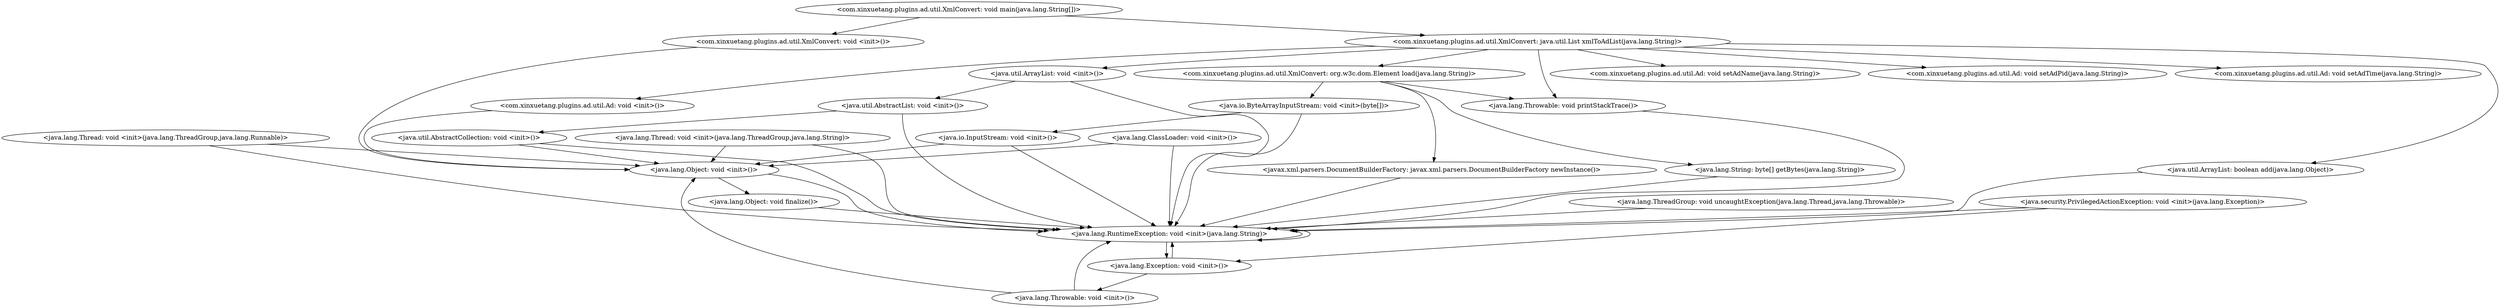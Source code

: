 digraph CallGraph {
"<com.xinxuetang.plugins.ad.util.XmlConvert: void main(java.lang.String[])>" -> "<com.xinxuetang.plugins.ad.util.XmlConvert: void <init>()>";
"<java.lang.ThreadGroup: void uncaughtException(java.lang.Thread,java.lang.Throwable)>" -> "<java.lang.RuntimeException: void <init>(java.lang.String)>";
"<java.lang.ClassLoader: void <init>()>" -> "<java.lang.Object: void <init>()>";
"<java.lang.ClassLoader: void <init>()>" -> "<java.lang.RuntimeException: void <init>(java.lang.String)>";
"<java.security.PrivilegedActionException: void <init>(java.lang.Exception)>" -> "<java.lang.Exception: void <init>()>";
"<java.security.PrivilegedActionException: void <init>(java.lang.Exception)>" -> "<java.lang.RuntimeException: void <init>(java.lang.String)>";
"<java.lang.Thread: void <init>(java.lang.ThreadGroup,java.lang.Runnable)>" -> "<java.lang.Object: void <init>()>";
"<java.lang.Thread: void <init>(java.lang.ThreadGroup,java.lang.Runnable)>" -> "<java.lang.RuntimeException: void <init>(java.lang.String)>";
"<java.lang.Thread: void <init>(java.lang.ThreadGroup,java.lang.String)>" -> "<java.lang.Object: void <init>()>";
"<java.lang.Thread: void <init>(java.lang.ThreadGroup,java.lang.String)>" -> "<java.lang.RuntimeException: void <init>(java.lang.String)>";
"<com.xinxuetang.plugins.ad.util.XmlConvert: void <init>()>" -> "<java.lang.Object: void <init>()>";
"<java.lang.RuntimeException: void <init>(java.lang.String)>" -> "<java.lang.Exception: void <init>()>";
"<java.lang.RuntimeException: void <init>(java.lang.String)>" -> "<java.lang.RuntimeException: void <init>(java.lang.String)>";
"<java.lang.Object: void <init>()>" -> "<java.lang.Object: void finalize()>";
"<java.lang.Object: void <init>()>" -> "<java.lang.RuntimeException: void <init>(java.lang.String)>";
"<java.lang.Exception: void <init>()>" -> "<java.lang.Throwable: void <init>()>";
"<java.lang.Exception: void <init>()>" -> "<java.lang.RuntimeException: void <init>(java.lang.String)>";
"<java.lang.Object: void finalize()>" -> "<java.lang.RuntimeException: void <init>(java.lang.String)>";
"<java.lang.Throwable: void <init>()>" -> "<java.lang.Object: void <init>()>";
"<java.lang.Throwable: void <init>()>" -> "<java.lang.RuntimeException: void <init>(java.lang.String)>";
"<com.xinxuetang.plugins.ad.util.XmlConvert: void main(java.lang.String[])>" -> "<com.xinxuetang.plugins.ad.util.XmlConvert: java.util.List xmlToAdList(java.lang.String)>";
"<com.xinxuetang.plugins.ad.util.XmlConvert: java.util.List xmlToAdList(java.lang.String)>" -> "<java.util.ArrayList: void <init>()>";
"<com.xinxuetang.plugins.ad.util.XmlConvert: java.util.List xmlToAdList(java.lang.String)>" -> "<com.xinxuetang.plugins.ad.util.Ad: void <init>()>";
"<com.xinxuetang.plugins.ad.util.XmlConvert: java.util.List xmlToAdList(java.lang.String)>" -> "<com.xinxuetang.plugins.ad.util.XmlConvert: org.w3c.dom.Element load(java.lang.String)>";
"<java.util.ArrayList: void <init>()>" -> "<java.util.AbstractList: void <init>()>";
"<java.util.ArrayList: void <init>()>" -> "<java.lang.RuntimeException: void <init>(java.lang.String)>";
"<com.xinxuetang.plugins.ad.util.Ad: void <init>()>" -> "<java.lang.Object: void <init>()>";
"<com.xinxuetang.plugins.ad.util.XmlConvert: org.w3c.dom.Element load(java.lang.String)>" -> "<javax.xml.parsers.DocumentBuilderFactory: javax.xml.parsers.DocumentBuilderFactory newInstance()>";
"<com.xinxuetang.plugins.ad.util.XmlConvert: org.w3c.dom.Element load(java.lang.String)>" -> "<java.io.ByteArrayInputStream: void <init>(byte[])>";
"<java.util.AbstractList: void <init>()>" -> "<java.util.AbstractCollection: void <init>()>";
"<java.util.AbstractList: void <init>()>" -> "<java.lang.RuntimeException: void <init>(java.lang.String)>";
"<javax.xml.parsers.DocumentBuilderFactory: javax.xml.parsers.DocumentBuilderFactory newInstance()>" -> "<java.lang.RuntimeException: void <init>(java.lang.String)>";
"<java.io.ByteArrayInputStream: void <init>(byte[])>" -> "<java.io.InputStream: void <init>()>";
"<java.io.ByteArrayInputStream: void <init>(byte[])>" -> "<java.lang.RuntimeException: void <init>(java.lang.String)>";
"<java.util.AbstractCollection: void <init>()>" -> "<java.lang.Object: void <init>()>";
"<java.util.AbstractCollection: void <init>()>" -> "<java.lang.RuntimeException: void <init>(java.lang.String)>";
"<java.io.InputStream: void <init>()>" -> "<java.lang.Object: void <init>()>";
"<java.io.InputStream: void <init>()>" -> "<java.lang.RuntimeException: void <init>(java.lang.String)>";
"<com.xinxuetang.plugins.ad.util.XmlConvert: org.w3c.dom.Element load(java.lang.String)>" -> "<java.lang.Throwable: void printStackTrace()>";
"<java.lang.Throwable: void printStackTrace()>" -> "<java.lang.RuntimeException: void <init>(java.lang.String)>";
"<com.xinxuetang.plugins.ad.util.XmlConvert: java.util.List xmlToAdList(java.lang.String)>" -> "<java.lang.Throwable: void printStackTrace()>";
"<com.xinxuetang.plugins.ad.util.XmlConvert: java.util.List xmlToAdList(java.lang.String)>" -> "<com.xinxuetang.plugins.ad.util.Ad: void setAdName(java.lang.String)>";
"<com.xinxuetang.plugins.ad.util.XmlConvert: java.util.List xmlToAdList(java.lang.String)>" -> "<com.xinxuetang.plugins.ad.util.Ad: void setAdPid(java.lang.String)>";
"<com.xinxuetang.plugins.ad.util.XmlConvert: java.util.List xmlToAdList(java.lang.String)>" -> "<com.xinxuetang.plugins.ad.util.Ad: void setAdTime(java.lang.String)>";
"<com.xinxuetang.plugins.ad.util.XmlConvert: java.util.List xmlToAdList(java.lang.String)>" -> "<java.util.ArrayList: boolean add(java.lang.Object)>";
"<java.util.ArrayList: boolean add(java.lang.Object)>" -> "<java.lang.RuntimeException: void <init>(java.lang.String)>";
"<com.xinxuetang.plugins.ad.util.XmlConvert: org.w3c.dom.Element load(java.lang.String)>" -> "<java.lang.String: byte[] getBytes(java.lang.String)>";
"<java.lang.String: byte[] getBytes(java.lang.String)>" -> "<java.lang.RuntimeException: void <init>(java.lang.String)>";
}
